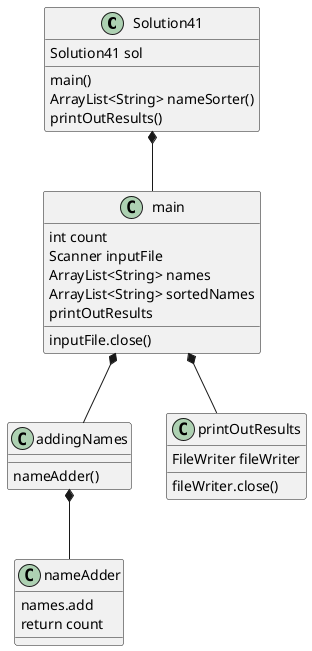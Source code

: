 @startuml
'https://plantuml.com/class-diagram

class Solution41{
Solution41 sol
main()
ArrayList<String> nameSorter()
printOutResults()
}

Solution41 *-- main
main *-- addingNames
main *-- printOutResults
main : int count
main : Scanner inputFile
main : ArrayList<String> names
main : ArrayList<String> sortedNames
main : printOutResults
main : inputFile.close()
printOutResults :  FileWriter fileWriter
printOutResults : fileWriter.close()

class addingNames{
nameAdder()
}

addingNames *-- nameAdder
nameAdder : names.add
nameAdder : return count

@enduml